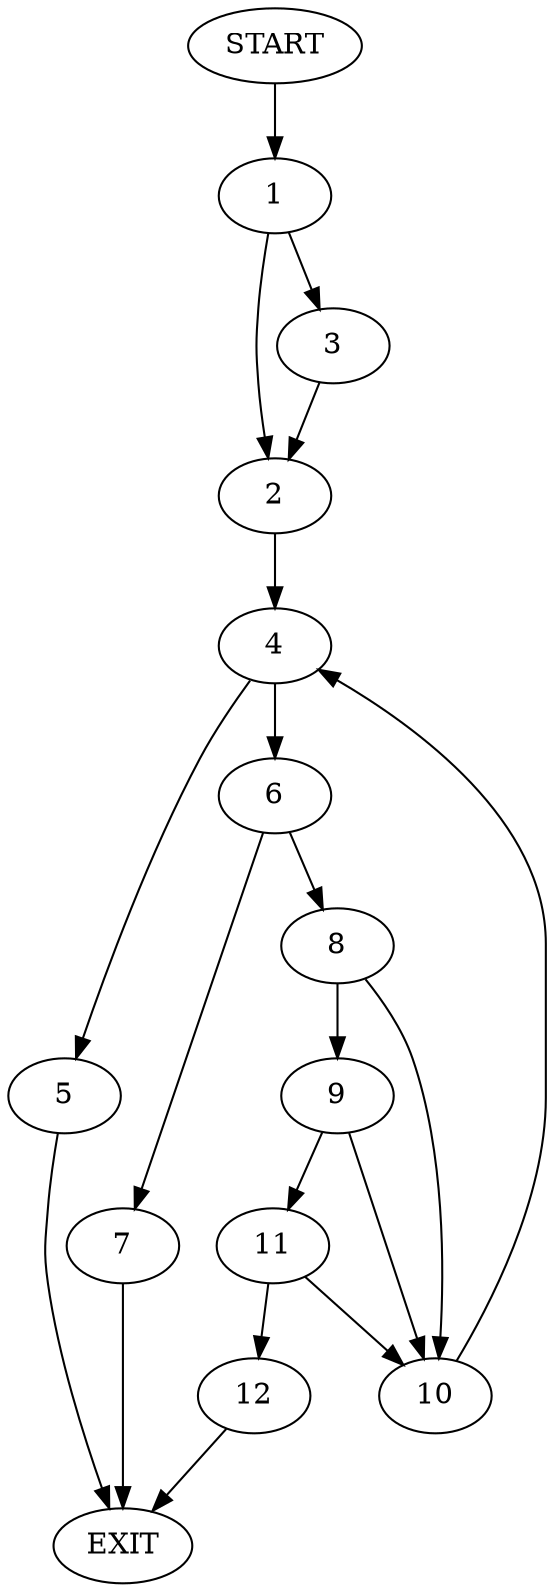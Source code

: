 digraph {
0 [label="START"]
13 [label="EXIT"]
0 -> 1
1 -> 2
1 -> 3
2 -> 4
3 -> 2
4 -> 5
4 -> 6
6 -> 7
6 -> 8
5 -> 13
7 -> 13
8 -> 9
8 -> 10
10 -> 4
9 -> 11
9 -> 10
11 -> 10
11 -> 12
12 -> 13
}
